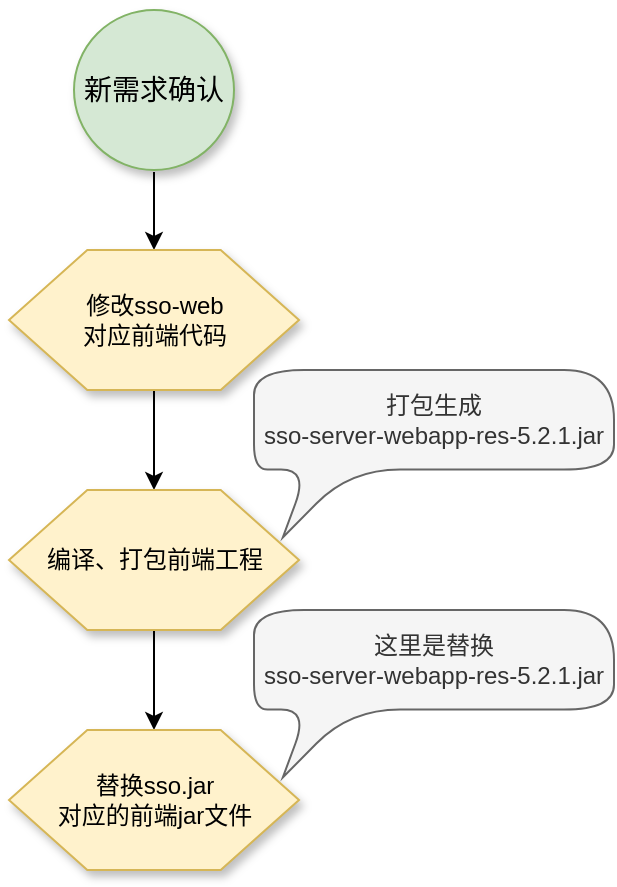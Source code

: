 <mxfile version="20.0.1" type="github">
  <diagram id="Xt5Gjg28Pb3kbLRgFndh" name="第 1 页">
    <mxGraphModel dx="716" dy="1546" grid="1" gridSize="10" guides="1" tooltips="1" connect="1" arrows="1" fold="1" page="1" pageScale="1" pageWidth="827" pageHeight="1169" math="0" shadow="0">
      <root>
        <mxCell id="0" />
        <mxCell id="1" parent="0" />
        <mxCell id="YX-VT2X1yxg7q8TfdjIT-3" value="" style="edgeStyle=orthogonalEdgeStyle;rounded=0;orthogonalLoop=1;jettySize=auto;html=1;" edge="1" parent="1" source="YX-VT2X1yxg7q8TfdjIT-1" target="YX-VT2X1yxg7q8TfdjIT-2">
          <mxGeometry relative="1" as="geometry" />
        </mxCell>
        <mxCell id="YX-VT2X1yxg7q8TfdjIT-1" value="新需求确认" style="strokeWidth=1;html=1;shape=mxgraph.flowchart.start_2;whiteSpace=wrap;labelBorderColor=none;strokeColor=#82b366;perimeterSpacing=1;fillColor=#d5e8d4;shadow=1;fontSize=14;" vertex="1" parent="1">
          <mxGeometry x="400" y="-80" width="80" height="80" as="geometry" />
        </mxCell>
        <mxCell id="YX-VT2X1yxg7q8TfdjIT-5" value="" style="edgeStyle=orthogonalEdgeStyle;rounded=0;orthogonalLoop=1;jettySize=auto;html=1;" edge="1" parent="1" source="YX-VT2X1yxg7q8TfdjIT-2">
          <mxGeometry relative="1" as="geometry">
            <mxPoint x="440" y="160" as="targetPoint" />
          </mxGeometry>
        </mxCell>
        <mxCell id="YX-VT2X1yxg7q8TfdjIT-2" value="修改sso-web&lt;br&gt;对应前端代码" style="verticalLabelPosition=middle;verticalAlign=middle;html=1;shape=hexagon;perimeter=hexagonPerimeter2;arcSize=6;size=0.27;shadow=1;labelBorderColor=none;fontSize=12;strokeColor=#d6b656;strokeWidth=1;labelPosition=center;align=center;fillColor=#fff2cc;" vertex="1" parent="1">
          <mxGeometry x="367.5" y="40" width="145" height="70" as="geometry" />
        </mxCell>
        <mxCell id="YX-VT2X1yxg7q8TfdjIT-9" value="" style="edgeStyle=orthogonalEdgeStyle;rounded=0;orthogonalLoop=1;jettySize=auto;html=1;fontSize=11;" edge="1" parent="1" source="YX-VT2X1yxg7q8TfdjIT-6" target="YX-VT2X1yxg7q8TfdjIT-8">
          <mxGeometry relative="1" as="geometry" />
        </mxCell>
        <mxCell id="YX-VT2X1yxg7q8TfdjIT-6" value="编译、打包前端工程" style="verticalLabelPosition=middle;verticalAlign=middle;html=1;shape=hexagon;perimeter=hexagonPerimeter2;arcSize=6;size=0.27;shadow=1;labelBorderColor=none;fontSize=12;strokeColor=#d6b656;strokeWidth=1;labelPosition=center;align=center;fillColor=#fff2cc;" vertex="1" parent="1">
          <mxGeometry x="367.5" y="160" width="145" height="70" as="geometry" />
        </mxCell>
        <mxCell id="YX-VT2X1yxg7q8TfdjIT-7" value="打包生成&lt;br&gt;sso-server-webapp-res-5.2.1.jar" style="shape=callout;whiteSpace=wrap;html=1;perimeter=calloutPerimeter;position2=0.08;fillColor=#f5f5f5;fontColor=#333333;strokeColor=#666666;size=34;position=0.15;rounded=1;base=21;arcSize=50;" vertex="1" parent="1">
          <mxGeometry x="490" y="100" width="180" height="83.75" as="geometry" />
        </mxCell>
        <mxCell id="YX-VT2X1yxg7q8TfdjIT-8" value="替换sso.jar&lt;br&gt;对应的前端jar文件" style="verticalLabelPosition=middle;verticalAlign=middle;html=1;shape=hexagon;perimeter=hexagonPerimeter2;arcSize=6;size=0.27;shadow=1;labelBorderColor=none;fontSize=12;strokeColor=#d6b656;strokeWidth=1;labelPosition=center;align=center;fillColor=#fff2cc;" vertex="1" parent="1">
          <mxGeometry x="367.5" y="280" width="145" height="70" as="geometry" />
        </mxCell>
        <mxCell id="YX-VT2X1yxg7q8TfdjIT-10" value="这里是替换&lt;br&gt;sso-server-webapp-res-5.2.1.jar" style="shape=callout;whiteSpace=wrap;html=1;perimeter=calloutPerimeter;position2=0.08;fillColor=#f5f5f5;fontColor=#333333;strokeColor=#666666;size=34;position=0.15;rounded=1;base=21;arcSize=50;" vertex="1" parent="1">
          <mxGeometry x="490" y="220" width="180" height="83.75" as="geometry" />
        </mxCell>
      </root>
    </mxGraphModel>
  </diagram>
</mxfile>
